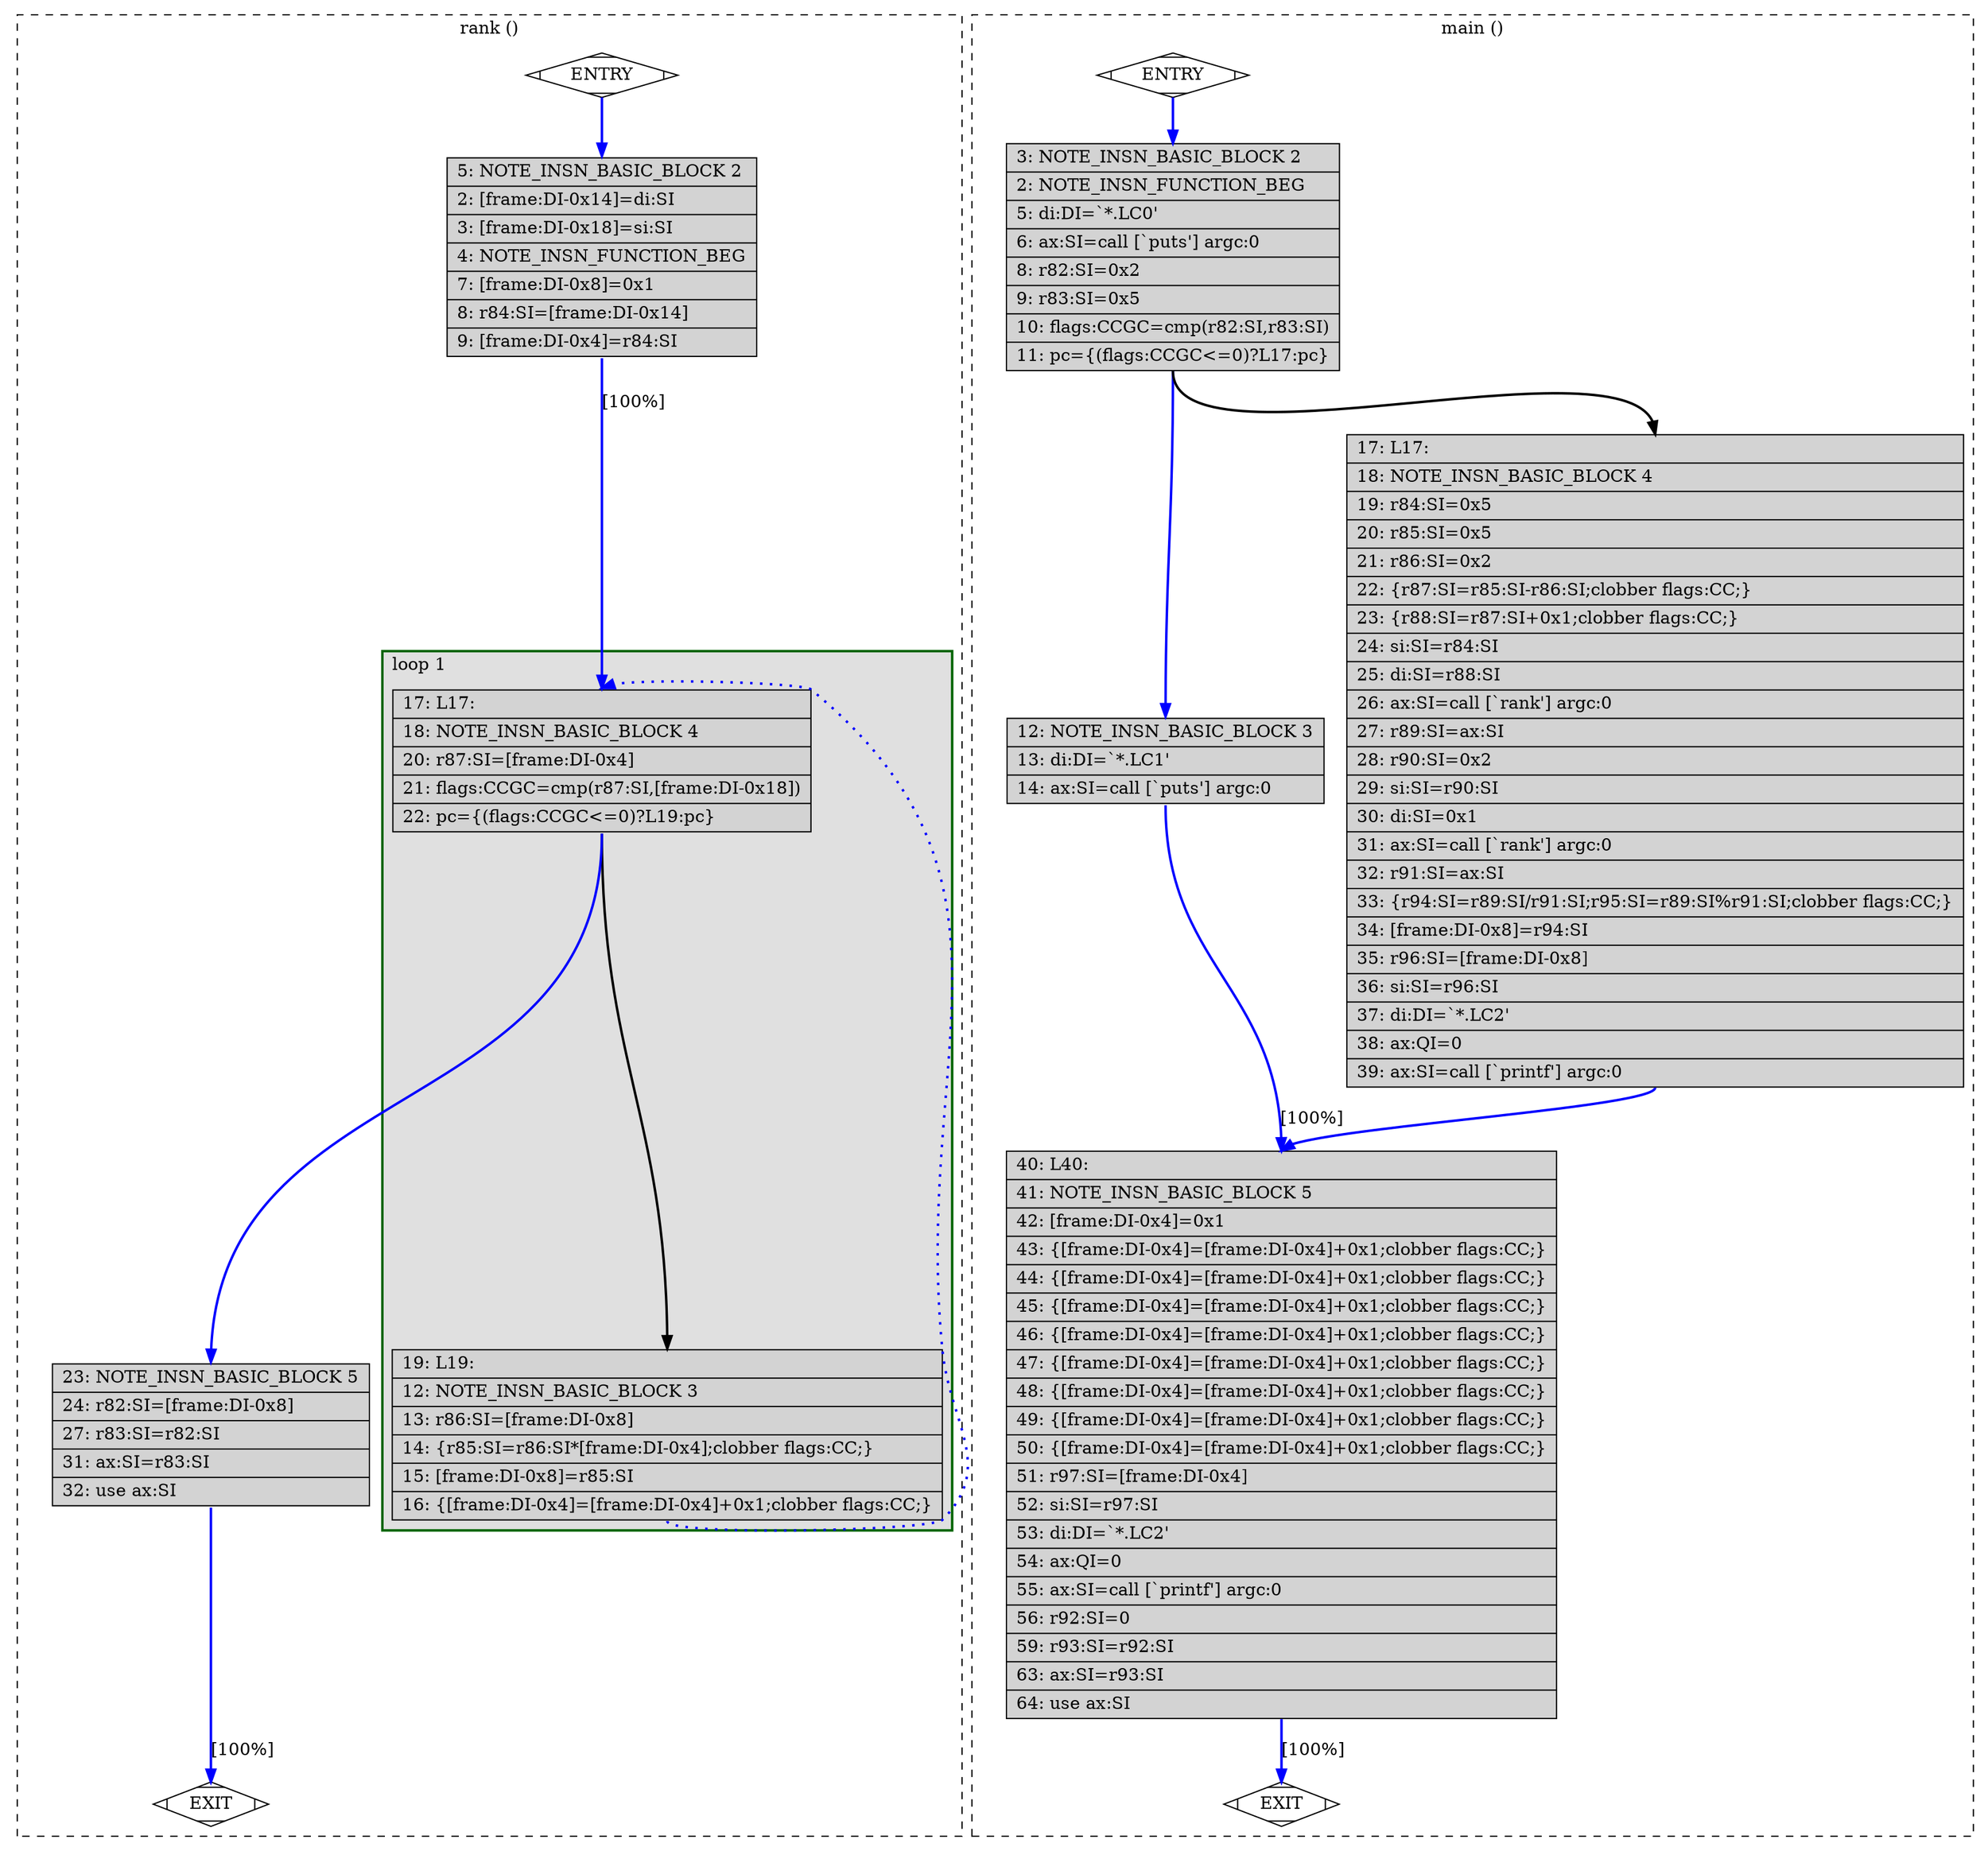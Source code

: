 digraph "main.c.235r.into_cfglayout" {
overlap=false;
subgraph "cluster_rank" {
	style="dashed";
	color="black";
	label="rank ()";
	subgraph cluster_0_1 {
	style="filled";
	color="darkgreen";
	fillcolor="grey88";
	label="loop 1";
	labeljust=l;
	penwidth=2;
	fn_0_basic_block_4 [shape=record,style=filled,fillcolor=lightgrey,label="{\ \ \ 17:\ L17:\l\
|\ \ \ 18:\ NOTE_INSN_BASIC_BLOCK\ 4\l\
|\ \ \ 20:\ r87:SI=[frame:DI-0x4]\l\
|\ \ \ 21:\ flags:CCGC=cmp(r87:SI,[frame:DI-0x18])\l\
|\ \ \ 22:\ pc=\{(flags:CCGC\<=0)?L19:pc\}\l\
}"];

	fn_0_basic_block_3 [shape=record,style=filled,fillcolor=lightgrey,label="{\ \ \ 19:\ L19:\l\
|\ \ \ 12:\ NOTE_INSN_BASIC_BLOCK\ 3\l\
|\ \ \ 13:\ r86:SI=[frame:DI-0x8]\l\
|\ \ \ 14:\ \{r85:SI=r86:SI*[frame:DI-0x4];clobber\ flags:CC;\}\l\
|\ \ \ 15:\ [frame:DI-0x8]=r85:SI\l\
|\ \ \ 16:\ \{[frame:DI-0x4]=[frame:DI-0x4]+0x1;clobber\ flags:CC;\}\l\
}"];

	}
	fn_0_basic_block_0 [shape=Mdiamond,style=filled,fillcolor=white,label="ENTRY"];

	fn_0_basic_block_1 [shape=Mdiamond,style=filled,fillcolor=white,label="EXIT"];

	fn_0_basic_block_2 [shape=record,style=filled,fillcolor=lightgrey,label="{\ \ \ \ 5:\ NOTE_INSN_BASIC_BLOCK\ 2\l\
|\ \ \ \ 2:\ [frame:DI-0x14]=di:SI\l\
|\ \ \ \ 3:\ [frame:DI-0x18]=si:SI\l\
|\ \ \ \ 4:\ NOTE_INSN_FUNCTION_BEG\l\
|\ \ \ \ 7:\ [frame:DI-0x8]=0x1\l\
|\ \ \ \ 8:\ r84:SI=[frame:DI-0x14]\l\
|\ \ \ \ 9:\ [frame:DI-0x4]=r84:SI\l\
}"];

	fn_0_basic_block_5 [shape=record,style=filled,fillcolor=lightgrey,label="{\ \ \ 23:\ NOTE_INSN_BASIC_BLOCK\ 5\l\
|\ \ \ 24:\ r82:SI=[frame:DI-0x8]\l\
|\ \ \ 27:\ r83:SI=r82:SI\l\
|\ \ \ 31:\ ax:SI=r83:SI\l\
|\ \ \ 32:\ use\ ax:SI\l\
}"];

	fn_0_basic_block_0:s -> fn_0_basic_block_2:n [style="solid,bold",color=blue,weight=100,constraint=true];
	fn_0_basic_block_2:s -> fn_0_basic_block_4:n [style="solid,bold",color=blue,weight=100,constraint=true,label="[100%]"];
	fn_0_basic_block_3:s -> fn_0_basic_block_4:n [style="dotted,bold",color=blue,weight=10,constraint=false];
	fn_0_basic_block_4:s -> fn_0_basic_block_3:n [style="solid,bold",color=black,weight=10,constraint=true];
	fn_0_basic_block_4:s -> fn_0_basic_block_5:n [style="solid,bold",color=blue,weight=100,constraint=true];
	fn_0_basic_block_5:s -> fn_0_basic_block_1:n [style="solid,bold",color=blue,weight=100,constraint=true,label="[100%]"];
	fn_0_basic_block_0:s -> fn_0_basic_block_1:n [style="invis",constraint=true];
}
subgraph "cluster_main" {
	style="dashed";
	color="black";
	label="main ()";
	fn_1_basic_block_0 [shape=Mdiamond,style=filled,fillcolor=white,label="ENTRY"];

	fn_1_basic_block_1 [shape=Mdiamond,style=filled,fillcolor=white,label="EXIT"];

	fn_1_basic_block_2 [shape=record,style=filled,fillcolor=lightgrey,label="{\ \ \ \ 3:\ NOTE_INSN_BASIC_BLOCK\ 2\l\
|\ \ \ \ 2:\ NOTE_INSN_FUNCTION_BEG\l\
|\ \ \ \ 5:\ di:DI=`*.LC0'\l\
|\ \ \ \ 6:\ ax:SI=call\ [`puts']\ argc:0\l\
|\ \ \ \ 8:\ r82:SI=0x2\l\
|\ \ \ \ 9:\ r83:SI=0x5\l\
|\ \ \ 10:\ flags:CCGC=cmp(r82:SI,r83:SI)\l\
|\ \ \ 11:\ pc=\{(flags:CCGC\<=0)?L17:pc\}\l\
}"];

	fn_1_basic_block_3 [shape=record,style=filled,fillcolor=lightgrey,label="{\ \ \ 12:\ NOTE_INSN_BASIC_BLOCK\ 3\l\
|\ \ \ 13:\ di:DI=`*.LC1'\l\
|\ \ \ 14:\ ax:SI=call\ [`puts']\ argc:0\l\
}"];

	fn_1_basic_block_4 [shape=record,style=filled,fillcolor=lightgrey,label="{\ \ \ 17:\ L17:\l\
|\ \ \ 18:\ NOTE_INSN_BASIC_BLOCK\ 4\l\
|\ \ \ 19:\ r84:SI=0x5\l\
|\ \ \ 20:\ r85:SI=0x5\l\
|\ \ \ 21:\ r86:SI=0x2\l\
|\ \ \ 22:\ \{r87:SI=r85:SI-r86:SI;clobber\ flags:CC;\}\l\
|\ \ \ 23:\ \{r88:SI=r87:SI+0x1;clobber\ flags:CC;\}\l\
|\ \ \ 24:\ si:SI=r84:SI\l\
|\ \ \ 25:\ di:SI=r88:SI\l\
|\ \ \ 26:\ ax:SI=call\ [`rank']\ argc:0\l\
|\ \ \ 27:\ r89:SI=ax:SI\l\
|\ \ \ 28:\ r90:SI=0x2\l\
|\ \ \ 29:\ si:SI=r90:SI\l\
|\ \ \ 30:\ di:SI=0x1\l\
|\ \ \ 31:\ ax:SI=call\ [`rank']\ argc:0\l\
|\ \ \ 32:\ r91:SI=ax:SI\l\
|\ \ \ 33:\ \{r94:SI=r89:SI/r91:SI;r95:SI=r89:SI%r91:SI;clobber\ flags:CC;\}\l\
|\ \ \ 34:\ [frame:DI-0x8]=r94:SI\l\
|\ \ \ 35:\ r96:SI=[frame:DI-0x8]\l\
|\ \ \ 36:\ si:SI=r96:SI\l\
|\ \ \ 37:\ di:DI=`*.LC2'\l\
|\ \ \ 38:\ ax:QI=0\l\
|\ \ \ 39:\ ax:SI=call\ [`printf']\ argc:0\l\
}"];

	fn_1_basic_block_5 [shape=record,style=filled,fillcolor=lightgrey,label="{\ \ \ 40:\ L40:\l\
|\ \ \ 41:\ NOTE_INSN_BASIC_BLOCK\ 5\l\
|\ \ \ 42:\ [frame:DI-0x4]=0x1\l\
|\ \ \ 43:\ \{[frame:DI-0x4]=[frame:DI-0x4]+0x1;clobber\ flags:CC;\}\l\
|\ \ \ 44:\ \{[frame:DI-0x4]=[frame:DI-0x4]+0x1;clobber\ flags:CC;\}\l\
|\ \ \ 45:\ \{[frame:DI-0x4]=[frame:DI-0x4]+0x1;clobber\ flags:CC;\}\l\
|\ \ \ 46:\ \{[frame:DI-0x4]=[frame:DI-0x4]+0x1;clobber\ flags:CC;\}\l\
|\ \ \ 47:\ \{[frame:DI-0x4]=[frame:DI-0x4]+0x1;clobber\ flags:CC;\}\l\
|\ \ \ 48:\ \{[frame:DI-0x4]=[frame:DI-0x4]+0x1;clobber\ flags:CC;\}\l\
|\ \ \ 49:\ \{[frame:DI-0x4]=[frame:DI-0x4]+0x1;clobber\ flags:CC;\}\l\
|\ \ \ 50:\ \{[frame:DI-0x4]=[frame:DI-0x4]+0x1;clobber\ flags:CC;\}\l\
|\ \ \ 51:\ r97:SI=[frame:DI-0x4]\l\
|\ \ \ 52:\ si:SI=r97:SI\l\
|\ \ \ 53:\ di:DI=`*.LC2'\l\
|\ \ \ 54:\ ax:QI=0\l\
|\ \ \ 55:\ ax:SI=call\ [`printf']\ argc:0\l\
|\ \ \ 56:\ r92:SI=0\l\
|\ \ \ 59:\ r93:SI=r92:SI\l\
|\ \ \ 63:\ ax:SI=r93:SI\l\
|\ \ \ 64:\ use\ ax:SI\l\
}"];

	fn_1_basic_block_0:s -> fn_1_basic_block_2:n [style="solid,bold",color=blue,weight=100,constraint=true];
	fn_1_basic_block_2:s -> fn_1_basic_block_3:n [style="solid,bold",color=blue,weight=100,constraint=true];
	fn_1_basic_block_2:s -> fn_1_basic_block_4:n [style="solid,bold",color=black,weight=10,constraint=true];
	fn_1_basic_block_3:s -> fn_1_basic_block_5:n [style="solid,bold",color=blue,weight=100,constraint=true,label="[100%]"];
	fn_1_basic_block_4:s -> fn_1_basic_block_5:n [style="solid,bold",color=blue,weight=100,constraint=true];
	fn_1_basic_block_5:s -> fn_1_basic_block_1:n [style="solid,bold",color=blue,weight=100,constraint=true,label="[100%]"];
	fn_1_basic_block_0:s -> fn_1_basic_block_1:n [style="invis",constraint=true];
}
}
